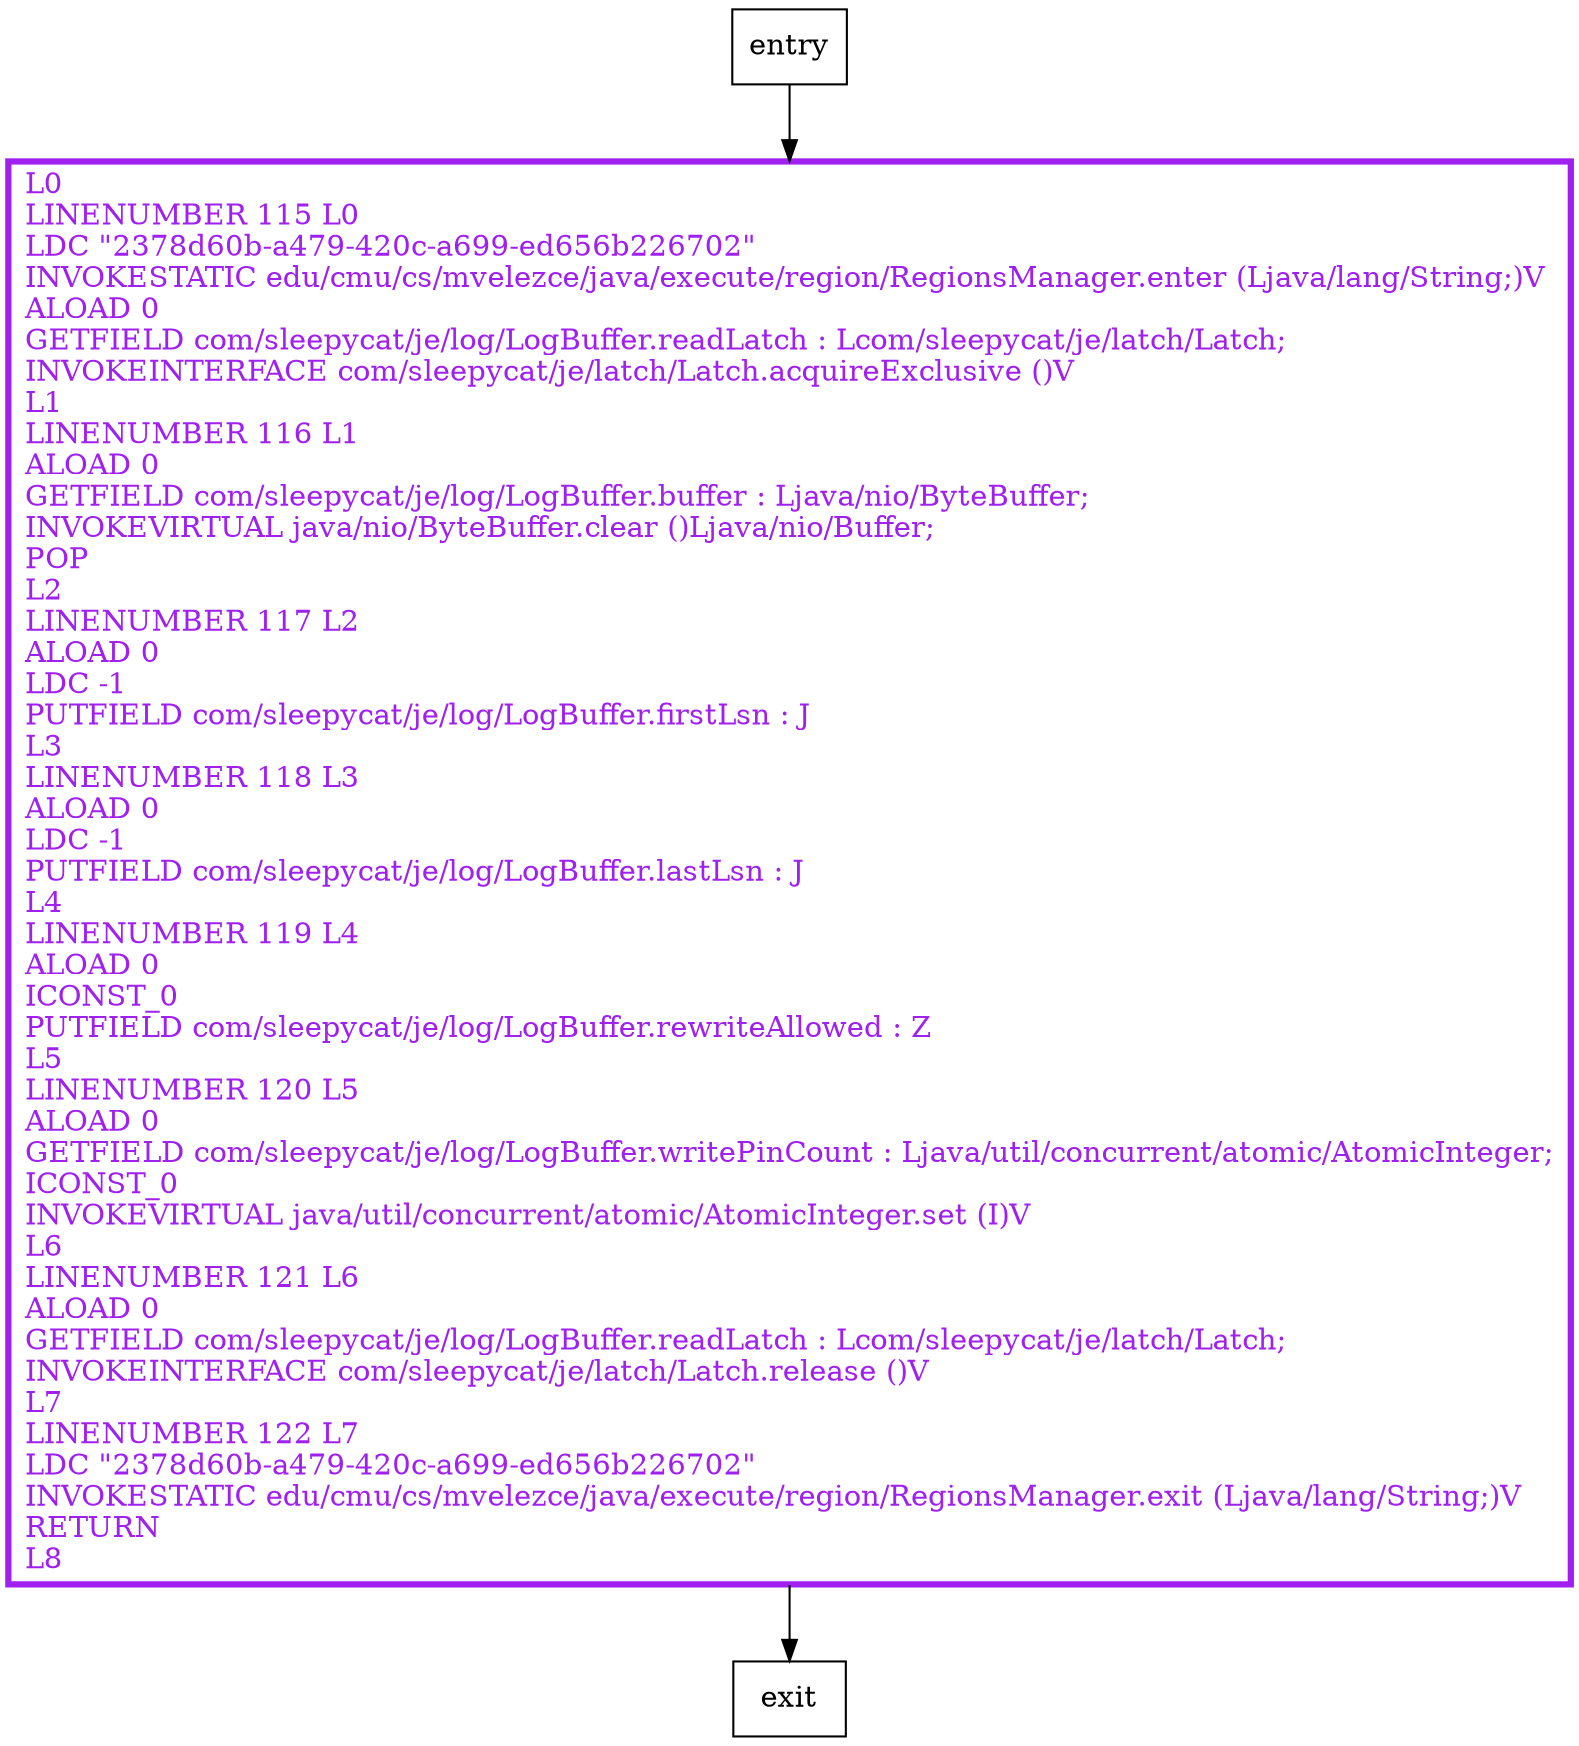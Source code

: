 digraph reinit {
node [shape=record];
575163914 [label="L0\lLINENUMBER 115 L0\lLDC \"2378d60b-a479-420c-a699-ed656b226702\"\lINVOKESTATIC edu/cmu/cs/mvelezce/java/execute/region/RegionsManager.enter (Ljava/lang/String;)V\lALOAD 0\lGETFIELD com/sleepycat/je/log/LogBuffer.readLatch : Lcom/sleepycat/je/latch/Latch;\lINVOKEINTERFACE com/sleepycat/je/latch/Latch.acquireExclusive ()V\lL1\lLINENUMBER 116 L1\lALOAD 0\lGETFIELD com/sleepycat/je/log/LogBuffer.buffer : Ljava/nio/ByteBuffer;\lINVOKEVIRTUAL java/nio/ByteBuffer.clear ()Ljava/nio/Buffer;\lPOP\lL2\lLINENUMBER 117 L2\lALOAD 0\lLDC -1\lPUTFIELD com/sleepycat/je/log/LogBuffer.firstLsn : J\lL3\lLINENUMBER 118 L3\lALOAD 0\lLDC -1\lPUTFIELD com/sleepycat/je/log/LogBuffer.lastLsn : J\lL4\lLINENUMBER 119 L4\lALOAD 0\lICONST_0\lPUTFIELD com/sleepycat/je/log/LogBuffer.rewriteAllowed : Z\lL5\lLINENUMBER 120 L5\lALOAD 0\lGETFIELD com/sleepycat/je/log/LogBuffer.writePinCount : Ljava/util/concurrent/atomic/AtomicInteger;\lICONST_0\lINVOKEVIRTUAL java/util/concurrent/atomic/AtomicInteger.set (I)V\lL6\lLINENUMBER 121 L6\lALOAD 0\lGETFIELD com/sleepycat/je/log/LogBuffer.readLatch : Lcom/sleepycat/je/latch/Latch;\lINVOKEINTERFACE com/sleepycat/je/latch/Latch.release ()V\lL7\lLINENUMBER 122 L7\lLDC \"2378d60b-a479-420c-a699-ed656b226702\"\lINVOKESTATIC edu/cmu/cs/mvelezce/java/execute/region/RegionsManager.exit (Ljava/lang/String;)V\lRETURN\lL8\l"];
entry;
exit;
entry -> 575163914
575163914 -> exit
575163914[fontcolor="purple", penwidth=3, color="purple"];
}
